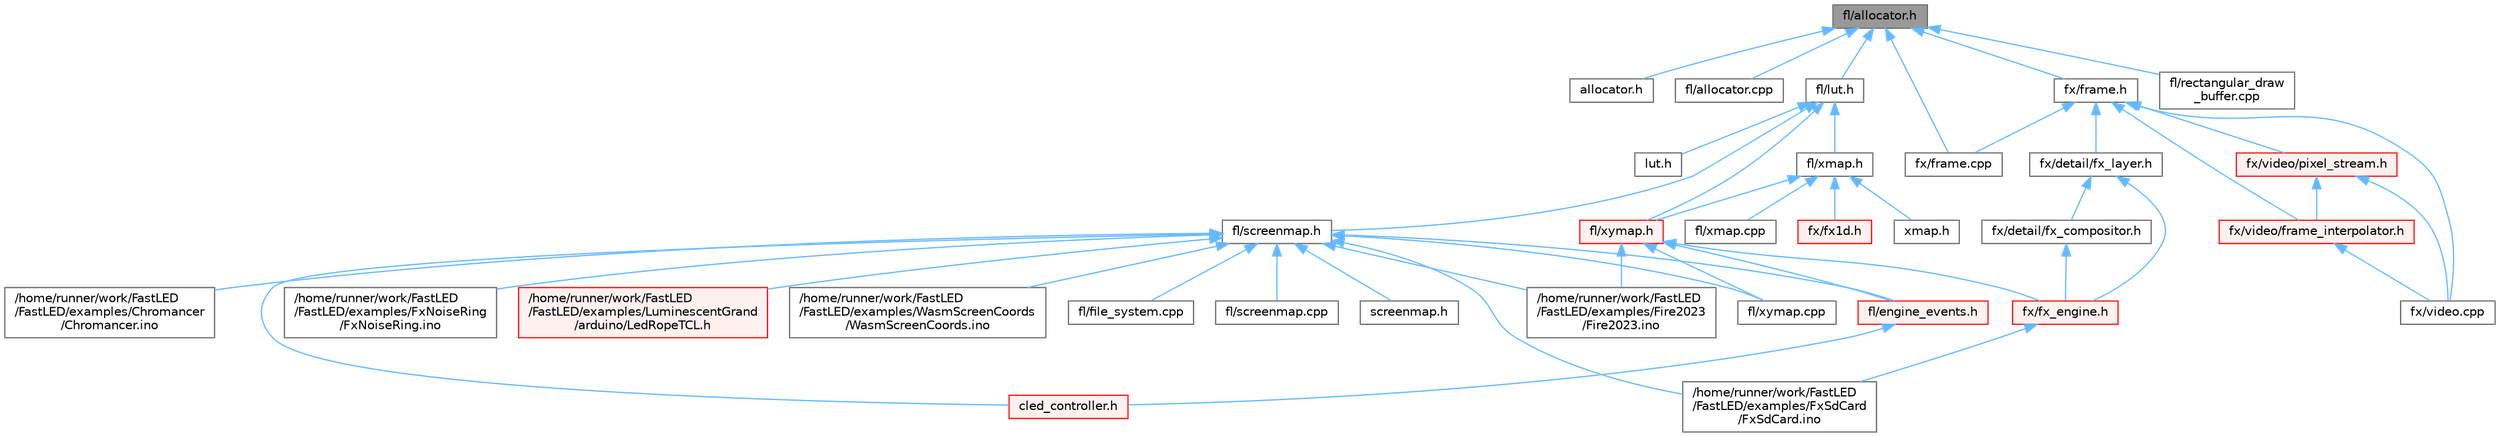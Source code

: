 digraph "fl/allocator.h"
{
 // INTERACTIVE_SVG=YES
 // LATEX_PDF_SIZE
  bgcolor="transparent";
  edge [fontname=Helvetica,fontsize=10,labelfontname=Helvetica,labelfontsize=10];
  node [fontname=Helvetica,fontsize=10,shape=box,height=0.2,width=0.4];
  Node1 [id="Node000001",label="fl/allocator.h",height=0.2,width=0.4,color="gray40", fillcolor="grey60", style="filled", fontcolor="black",tooltip=" "];
  Node1 -> Node2 [id="edge1_Node000001_Node000002",dir="back",color="steelblue1",style="solid",tooltip=" "];
  Node2 [id="Node000002",label="allocator.h",height=0.2,width=0.4,color="grey40", fillcolor="white", style="filled",URL="$da/da9/allocator_8h.html",tooltip=" "];
  Node1 -> Node3 [id="edge2_Node000001_Node000003",dir="back",color="steelblue1",style="solid",tooltip=" "];
  Node3 [id="Node000003",label="fl/allocator.cpp",height=0.2,width=0.4,color="grey40", fillcolor="white", style="filled",URL="$d6/d89/allocator_8cpp.html",tooltip=" "];
  Node1 -> Node4 [id="edge3_Node000001_Node000004",dir="back",color="steelblue1",style="solid",tooltip=" "];
  Node4 [id="Node000004",label="fl/lut.h",height=0.2,width=0.4,color="grey40", fillcolor="white", style="filled",URL="$d3/db6/fl_2lut_8h.html",tooltip=" "];
  Node4 -> Node5 [id="edge4_Node000004_Node000005",dir="back",color="steelblue1",style="solid",tooltip=" "];
  Node5 [id="Node000005",label="fl/screenmap.h",height=0.2,width=0.4,color="grey40", fillcolor="white", style="filled",URL="$d7/d0d/fl_2screenmap_8h.html",tooltip=" "];
  Node5 -> Node6 [id="edge5_Node000005_Node000006",dir="back",color="steelblue1",style="solid",tooltip=" "];
  Node6 [id="Node000006",label="/home/runner/work/FastLED\l/FastLED/examples/Chromancer\l/Chromancer.ino",height=0.2,width=0.4,color="grey40", fillcolor="white", style="filled",URL="$d1/ddb/_chromancer_8ino.html",tooltip=" "];
  Node5 -> Node7 [id="edge6_Node000005_Node000007",dir="back",color="steelblue1",style="solid",tooltip=" "];
  Node7 [id="Node000007",label="/home/runner/work/FastLED\l/FastLED/examples/Fire2023\l/Fire2023.ino",height=0.2,width=0.4,color="grey40", fillcolor="white", style="filled",URL="$d8/d2c/_fire2023_8ino.html",tooltip=" "];
  Node5 -> Node8 [id="edge7_Node000005_Node000008",dir="back",color="steelblue1",style="solid",tooltip=" "];
  Node8 [id="Node000008",label="/home/runner/work/FastLED\l/FastLED/examples/FxNoiseRing\l/FxNoiseRing.ino",height=0.2,width=0.4,color="grey40", fillcolor="white", style="filled",URL="$d3/dac/_fx_noise_ring_8ino.html",tooltip=" "];
  Node5 -> Node9 [id="edge8_Node000005_Node000009",dir="back",color="steelblue1",style="solid",tooltip=" "];
  Node9 [id="Node000009",label="/home/runner/work/FastLED\l/FastLED/examples/FxSdCard\l/FxSdCard.ino",height=0.2,width=0.4,color="grey40", fillcolor="white", style="filled",URL="$d7/d35/_fx_sd_card_8ino.html",tooltip=" "];
  Node5 -> Node10 [id="edge9_Node000005_Node000010",dir="back",color="steelblue1",style="solid",tooltip=" "];
  Node10 [id="Node000010",label="/home/runner/work/FastLED\l/FastLED/examples/LuminescentGrand\l/arduino/LedRopeTCL.h",height=0.2,width=0.4,color="red", fillcolor="#FFF0F0", style="filled",URL="$d9/d7e/_led_rope_t_c_l_8h.html",tooltip=" "];
  Node5 -> Node12 [id="edge10_Node000005_Node000012",dir="back",color="steelblue1",style="solid",tooltip=" "];
  Node12 [id="Node000012",label="/home/runner/work/FastLED\l/FastLED/examples/WasmScreenCoords\l/WasmScreenCoords.ino",height=0.2,width=0.4,color="grey40", fillcolor="white", style="filled",URL="$dc/d4d/_wasm_screen_coords_8ino.html",tooltip="Simple test for screen coordinates in the web compiled version of FastLED."];
  Node5 -> Node13 [id="edge11_Node000005_Node000013",dir="back",color="steelblue1",style="solid",tooltip=" "];
  Node13 [id="Node000013",label="cled_controller.h",height=0.2,width=0.4,color="red", fillcolor="#FFF0F0", style="filled",URL="$db/d6d/cled__controller_8h.html",tooltip="base definitions used by led controllers for writing out led data"];
  Node5 -> Node120 [id="edge12_Node000005_Node000120",dir="back",color="steelblue1",style="solid",tooltip=" "];
  Node120 [id="Node000120",label="fl/engine_events.h",height=0.2,width=0.4,color="red", fillcolor="#FFF0F0", style="filled",URL="$dc/dd9/fl_2engine__events_8h.html",tooltip=" "];
  Node120 -> Node13 [id="edge13_Node000120_Node000013",dir="back",color="steelblue1",style="solid",tooltip=" "];
  Node5 -> Node123 [id="edge14_Node000005_Node000123",dir="back",color="steelblue1",style="solid",tooltip=" "];
  Node123 [id="Node000123",label="fl/file_system.cpp",height=0.2,width=0.4,color="grey40", fillcolor="white", style="filled",URL="$d4/d37/file__system_8cpp.html",tooltip=" "];
  Node5 -> Node124 [id="edge15_Node000005_Node000124",dir="back",color="steelblue1",style="solid",tooltip=" "];
  Node124 [id="Node000124",label="fl/screenmap.cpp",height=0.2,width=0.4,color="grey40", fillcolor="white", style="filled",URL="$d9/d6f/screenmap_8cpp.html",tooltip=" "];
  Node5 -> Node125 [id="edge16_Node000005_Node000125",dir="back",color="steelblue1",style="solid",tooltip=" "];
  Node125 [id="Node000125",label="fl/xymap.cpp",height=0.2,width=0.4,color="grey40", fillcolor="white", style="filled",URL="$d7/d09/xymap_8cpp.html",tooltip=" "];
  Node5 -> Node126 [id="edge17_Node000005_Node000126",dir="back",color="steelblue1",style="solid",tooltip=" "];
  Node126 [id="Node000126",label="screenmap.h",height=0.2,width=0.4,color="grey40", fillcolor="white", style="filled",URL="$d7/d97/screenmap_8h.html",tooltip=" "];
  Node4 -> Node127 [id="edge18_Node000004_Node000127",dir="back",color="steelblue1",style="solid",tooltip=" "];
  Node127 [id="Node000127",label="fl/xmap.h",height=0.2,width=0.4,color="grey40", fillcolor="white", style="filled",URL="$d5/d22/fl_2xmap_8h.html",tooltip=" "];
  Node127 -> Node128 [id="edge19_Node000127_Node000128",dir="back",color="steelblue1",style="solid",tooltip=" "];
  Node128 [id="Node000128",label="fl/xmap.cpp",height=0.2,width=0.4,color="grey40", fillcolor="white", style="filled",URL="$db/db8/xmap_8cpp.html",tooltip=" "];
  Node127 -> Node129 [id="edge20_Node000127_Node000129",dir="back",color="steelblue1",style="solid",tooltip=" "];
  Node129 [id="Node000129",label="fl/xymap.h",height=0.2,width=0.4,color="red", fillcolor="#FFF0F0", style="filled",URL="$d6/dc9/fl_2xymap_8h.html",tooltip=" "];
  Node129 -> Node7 [id="edge21_Node000129_Node000007",dir="back",color="steelblue1",style="solid",tooltip=" "];
  Node129 -> Node120 [id="edge22_Node000129_Node000120",dir="back",color="steelblue1",style="solid",tooltip=" "];
  Node129 -> Node125 [id="edge23_Node000129_Node000125",dir="back",color="steelblue1",style="solid",tooltip=" "];
  Node129 -> Node135 [id="edge24_Node000129_Node000135",dir="back",color="steelblue1",style="solid",tooltip=" "];
  Node135 [id="Node000135",label="fx/fx_engine.h",height=0.2,width=0.4,color="red", fillcolor="#FFF0F0", style="filled",URL="$d9/d3c/fx__engine_8h.html",tooltip=" "];
  Node135 -> Node9 [id="edge25_Node000135_Node000009",dir="back",color="steelblue1",style="solid",tooltip=" "];
  Node127 -> Node138 [id="edge26_Node000127_Node000138",dir="back",color="steelblue1",style="solid",tooltip=" "];
  Node138 [id="Node000138",label="fx/fx1d.h",height=0.2,width=0.4,color="red", fillcolor="#FFF0F0", style="filled",URL="$da/d81/fx1d_8h.html",tooltip=" "];
  Node127 -> Node149 [id="edge27_Node000127_Node000149",dir="back",color="steelblue1",style="solid",tooltip=" "];
  Node149 [id="Node000149",label="xmap.h",height=0.2,width=0.4,color="grey40", fillcolor="white", style="filled",URL="$dd/dcc/xmap_8h.html",tooltip=" "];
  Node4 -> Node129 [id="edge28_Node000004_Node000129",dir="back",color="steelblue1",style="solid",tooltip=" "];
  Node4 -> Node150 [id="edge29_Node000004_Node000150",dir="back",color="steelblue1",style="solid",tooltip=" "];
  Node150 [id="Node000150",label="lut.h",height=0.2,width=0.4,color="grey40", fillcolor="white", style="filled",URL="$db/d54/lut_8h.html",tooltip=" "];
  Node1 -> Node151 [id="edge30_Node000001_Node000151",dir="back",color="steelblue1",style="solid",tooltip=" "];
  Node151 [id="Node000151",label="fl/rectangular_draw\l_buffer.cpp",height=0.2,width=0.4,color="grey40", fillcolor="white", style="filled",URL="$d3/d8d/rectangular__draw__buffer_8cpp.html",tooltip=" "];
  Node1 -> Node152 [id="edge31_Node000001_Node000152",dir="back",color="steelblue1",style="solid",tooltip=" "];
  Node152 [id="Node000152",label="fx/frame.cpp",height=0.2,width=0.4,color="grey40", fillcolor="white", style="filled",URL="$da/d14/frame_8cpp.html",tooltip=" "];
  Node1 -> Node153 [id="edge32_Node000001_Node000153",dir="back",color="steelblue1",style="solid",tooltip=" "];
  Node153 [id="Node000153",label="fx/frame.h",height=0.2,width=0.4,color="grey40", fillcolor="white", style="filled",URL="$df/d7d/frame_8h.html",tooltip=" "];
  Node153 -> Node154 [id="edge33_Node000153_Node000154",dir="back",color="steelblue1",style="solid",tooltip=" "];
  Node154 [id="Node000154",label="fx/detail/fx_layer.h",height=0.2,width=0.4,color="grey40", fillcolor="white", style="filled",URL="$d7/d2f/fx__layer_8h.html",tooltip=" "];
  Node154 -> Node155 [id="edge34_Node000154_Node000155",dir="back",color="steelblue1",style="solid",tooltip=" "];
  Node155 [id="Node000155",label="fx/detail/fx_compositor.h",height=0.2,width=0.4,color="grey40", fillcolor="white", style="filled",URL="$d5/d6b/fx__compositor_8h.html",tooltip=" "];
  Node155 -> Node135 [id="edge35_Node000155_Node000135",dir="back",color="steelblue1",style="solid",tooltip=" "];
  Node154 -> Node135 [id="edge36_Node000154_Node000135",dir="back",color="steelblue1",style="solid",tooltip=" "];
  Node153 -> Node152 [id="edge37_Node000153_Node000152",dir="back",color="steelblue1",style="solid",tooltip=" "];
  Node153 -> Node143 [id="edge38_Node000153_Node000143",dir="back",color="steelblue1",style="solid",tooltip=" "];
  Node143 [id="Node000143",label="fx/video.cpp",height=0.2,width=0.4,color="grey40", fillcolor="white", style="filled",URL="$d0/d05/video_8cpp.html",tooltip=" "];
  Node153 -> Node145 [id="edge39_Node000153_Node000145",dir="back",color="steelblue1",style="solid",tooltip=" "];
  Node145 [id="Node000145",label="fx/video/frame_interpolator.h",height=0.2,width=0.4,color="red", fillcolor="#FFF0F0", style="filled",URL="$d3/dda/frame__interpolator_8h.html",tooltip=" "];
  Node145 -> Node143 [id="edge40_Node000145_Node000143",dir="back",color="steelblue1",style="solid",tooltip=" "];
  Node153 -> Node142 [id="edge41_Node000153_Node000142",dir="back",color="steelblue1",style="solid",tooltip=" "];
  Node142 [id="Node000142",label="fx/video/pixel_stream.h",height=0.2,width=0.4,color="red", fillcolor="#FFF0F0", style="filled",URL="$d3/dfa/pixel__stream_8h.html",tooltip=" "];
  Node142 -> Node143 [id="edge42_Node000142_Node000143",dir="back",color="steelblue1",style="solid",tooltip=" "];
  Node142 -> Node145 [id="edge43_Node000142_Node000145",dir="back",color="steelblue1",style="solid",tooltip=" "];
}
